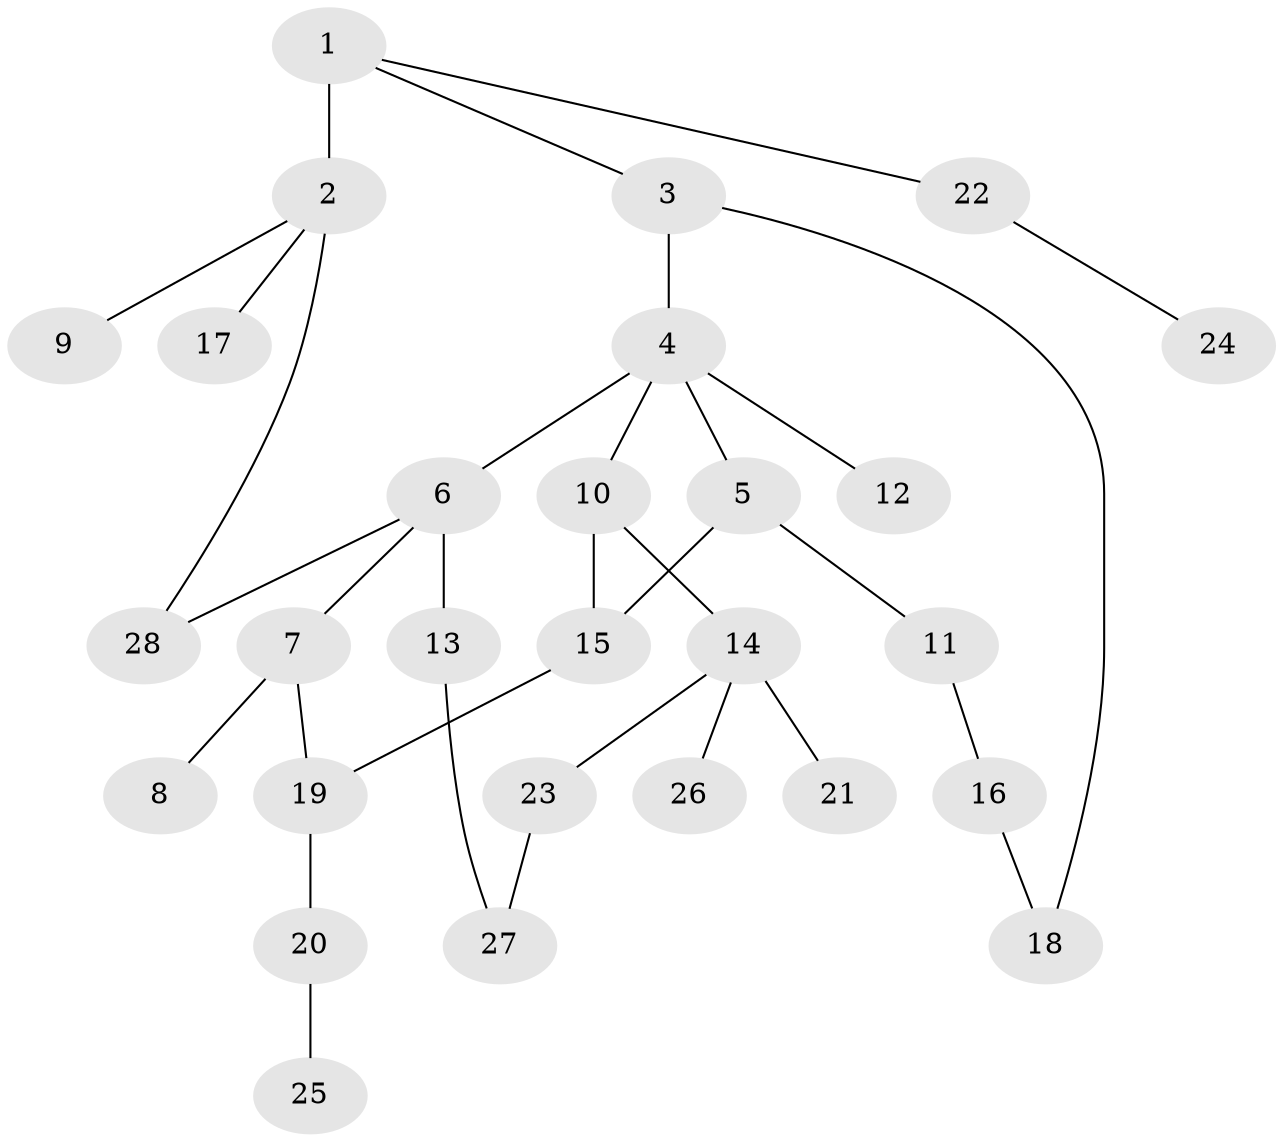 // original degree distribution, {8: 0.015151515151515152, 2: 0.2727272727272727, 3: 0.13636363636363635, 5: 0.07575757575757576, 4: 0.07575757575757576, 1: 0.42424242424242425}
// Generated by graph-tools (version 1.1) at 2025/48/03/04/25 22:48:59]
// undirected, 28 vertices, 32 edges
graph export_dot {
  node [color=gray90,style=filled];
  1;
  2;
  3;
  4;
  5;
  6;
  7;
  8;
  9;
  10;
  11;
  12;
  13;
  14;
  15;
  16;
  17;
  18;
  19;
  20;
  21;
  22;
  23;
  24;
  25;
  26;
  27;
  28;
  1 -- 2 [weight=4.0];
  1 -- 3 [weight=1.0];
  1 -- 22 [weight=1.0];
  2 -- 9 [weight=1.0];
  2 -- 17 [weight=1.0];
  2 -- 28 [weight=1.0];
  3 -- 4 [weight=1.0];
  3 -- 18 [weight=1.0];
  4 -- 5 [weight=1.0];
  4 -- 6 [weight=1.0];
  4 -- 10 [weight=2.0];
  4 -- 12 [weight=2.0];
  5 -- 11 [weight=1.0];
  5 -- 15 [weight=1.0];
  6 -- 7 [weight=1.0];
  6 -- 13 [weight=1.0];
  6 -- 28 [weight=1.0];
  7 -- 8 [weight=1.0];
  7 -- 19 [weight=1.0];
  10 -- 14 [weight=1.0];
  10 -- 15 [weight=1.0];
  11 -- 16 [weight=1.0];
  13 -- 27 [weight=1.0];
  14 -- 21 [weight=1.0];
  14 -- 23 [weight=1.0];
  14 -- 26 [weight=1.0];
  15 -- 19 [weight=1.0];
  16 -- 18 [weight=1.0];
  19 -- 20 [weight=1.0];
  20 -- 25 [weight=1.0];
  22 -- 24 [weight=1.0];
  23 -- 27 [weight=1.0];
}
